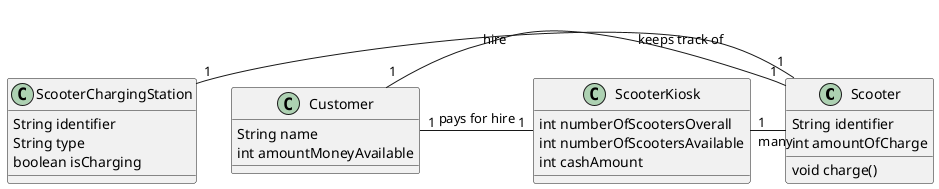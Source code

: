 @startuml
class Scooter {
  String identifier
  int amountOfCharge
  void charge()
}

class ScooterChargingStation {
  String identifier
  String type
  boolean isCharging
}

class ScooterKiosk {
  int numberOfScootersOverall
  int numberOfScootersAvailable
  int cashAmount
}

class Customer {
  String name
  int amountMoneyAvailable
}

ScooterKiosk "1" - "many" Scooter

ScooterChargingStation "1" - "1" Scooter: keeps track of

Customer "1" - "1" Scooter: hire

Customer "1" - "1" ScooterKiosk: pays for hire

@enduml